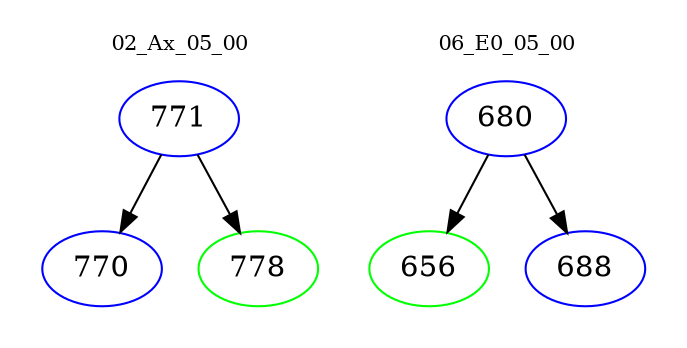 digraph{
subgraph cluster_0 {
color = white
label = "02_Ax_05_00";
fontsize=10;
T0_771 [label="771", color="blue"]
T0_771 -> T0_770 [color="black"]
T0_770 [label="770", color="blue"]
T0_771 -> T0_778 [color="black"]
T0_778 [label="778", color="green"]
}
subgraph cluster_1 {
color = white
label = "06_E0_05_00";
fontsize=10;
T1_680 [label="680", color="blue"]
T1_680 -> T1_656 [color="black"]
T1_656 [label="656", color="green"]
T1_680 -> T1_688 [color="black"]
T1_688 [label="688", color="blue"]
}
}
